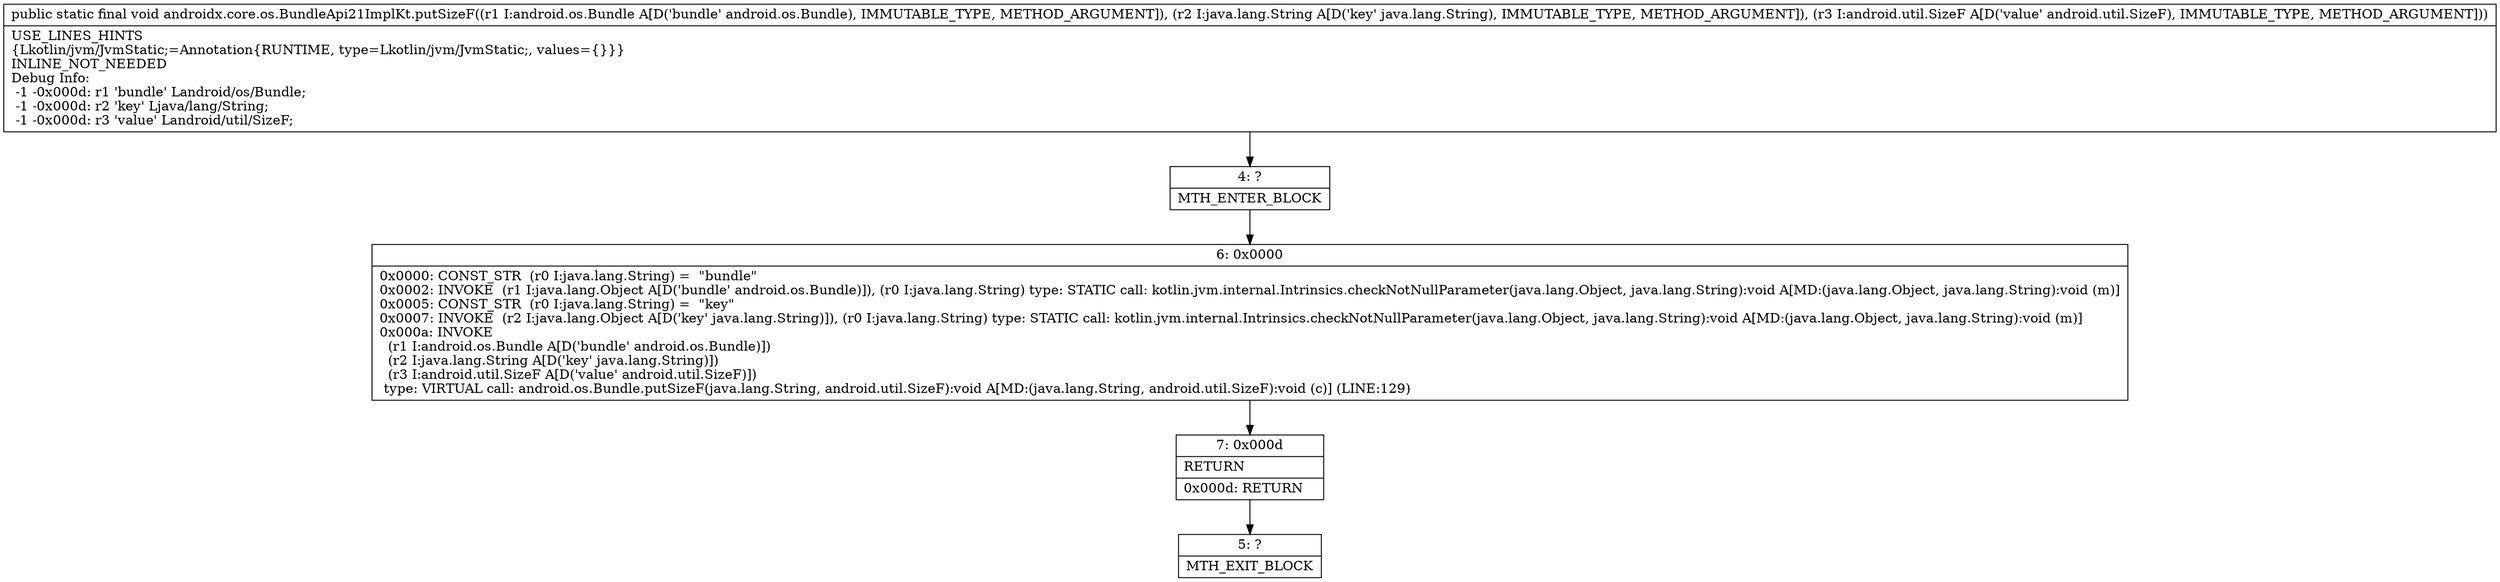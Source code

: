 digraph "CFG forandroidx.core.os.BundleApi21ImplKt.putSizeF(Landroid\/os\/Bundle;Ljava\/lang\/String;Landroid\/util\/SizeF;)V" {
Node_4 [shape=record,label="{4\:\ ?|MTH_ENTER_BLOCK\l}"];
Node_6 [shape=record,label="{6\:\ 0x0000|0x0000: CONST_STR  (r0 I:java.lang.String) =  \"bundle\" \l0x0002: INVOKE  (r1 I:java.lang.Object A[D('bundle' android.os.Bundle)]), (r0 I:java.lang.String) type: STATIC call: kotlin.jvm.internal.Intrinsics.checkNotNullParameter(java.lang.Object, java.lang.String):void A[MD:(java.lang.Object, java.lang.String):void (m)]\l0x0005: CONST_STR  (r0 I:java.lang.String) =  \"key\" \l0x0007: INVOKE  (r2 I:java.lang.Object A[D('key' java.lang.String)]), (r0 I:java.lang.String) type: STATIC call: kotlin.jvm.internal.Intrinsics.checkNotNullParameter(java.lang.Object, java.lang.String):void A[MD:(java.lang.Object, java.lang.String):void (m)]\l0x000a: INVOKE  \l  (r1 I:android.os.Bundle A[D('bundle' android.os.Bundle)])\l  (r2 I:java.lang.String A[D('key' java.lang.String)])\l  (r3 I:android.util.SizeF A[D('value' android.util.SizeF)])\l type: VIRTUAL call: android.os.Bundle.putSizeF(java.lang.String, android.util.SizeF):void A[MD:(java.lang.String, android.util.SizeF):void (c)] (LINE:129)\l}"];
Node_7 [shape=record,label="{7\:\ 0x000d|RETURN\l|0x000d: RETURN   \l}"];
Node_5 [shape=record,label="{5\:\ ?|MTH_EXIT_BLOCK\l}"];
MethodNode[shape=record,label="{public static final void androidx.core.os.BundleApi21ImplKt.putSizeF((r1 I:android.os.Bundle A[D('bundle' android.os.Bundle), IMMUTABLE_TYPE, METHOD_ARGUMENT]), (r2 I:java.lang.String A[D('key' java.lang.String), IMMUTABLE_TYPE, METHOD_ARGUMENT]), (r3 I:android.util.SizeF A[D('value' android.util.SizeF), IMMUTABLE_TYPE, METHOD_ARGUMENT]))  | USE_LINES_HINTS\l\{Lkotlin\/jvm\/JvmStatic;=Annotation\{RUNTIME, type=Lkotlin\/jvm\/JvmStatic;, values=\{\}\}\}\lINLINE_NOT_NEEDED\lDebug Info:\l  \-1 \-0x000d: r1 'bundle' Landroid\/os\/Bundle;\l  \-1 \-0x000d: r2 'key' Ljava\/lang\/String;\l  \-1 \-0x000d: r3 'value' Landroid\/util\/SizeF;\l}"];
MethodNode -> Node_4;Node_4 -> Node_6;
Node_6 -> Node_7;
Node_7 -> Node_5;
}

